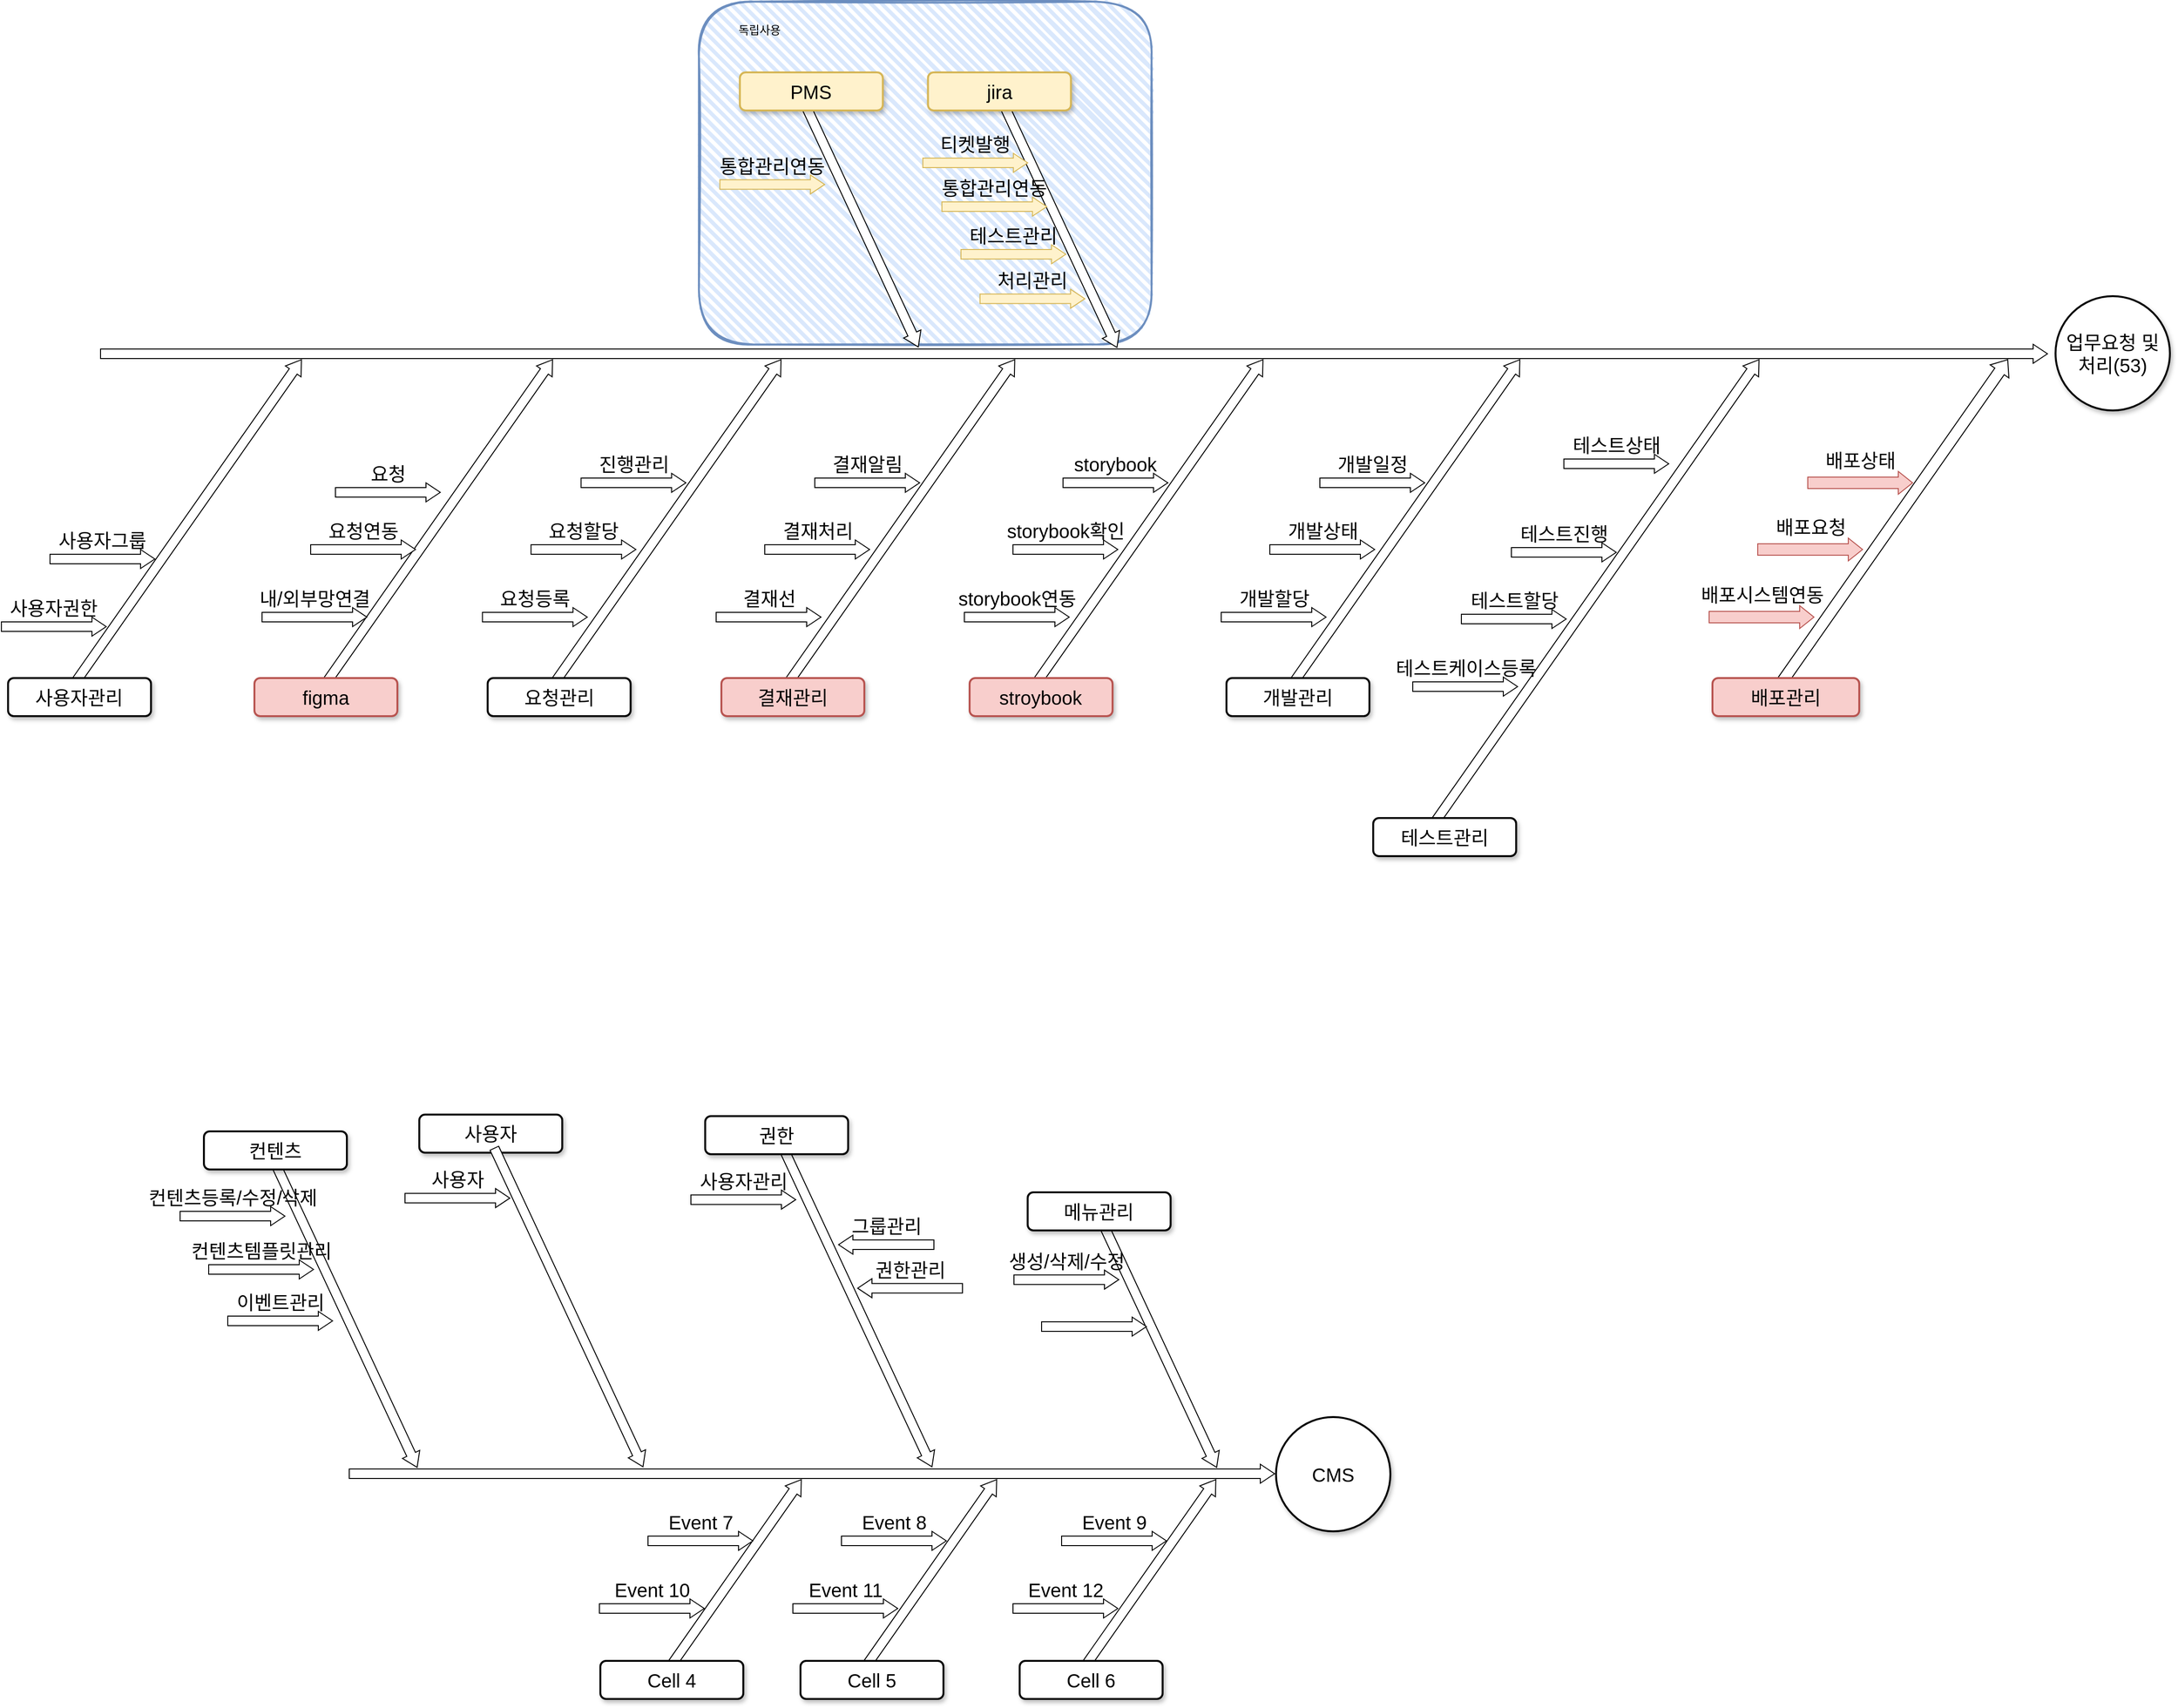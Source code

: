 <mxfile version="24.8.4">
  <diagram name="Page-1" id="b7a7eaba-c6c5-6fbe-34ae-1d3a4219ac39">
    <mxGraphModel grid="1" page="1" gridSize="10" guides="1" tooltips="1" connect="1" arrows="1" fold="1" pageScale="1.5" pageWidth="1169" pageHeight="826" background="none" math="0" shadow="0">
      <root>
        <mxCell id="0" style=";html=1;" />
        <mxCell id="1" style=";html=1;" parent="0" />
        <mxCell id="bycz5JZ2-KHklnBVXClv-1" value="&lt;blockquote style=&quot;margin: 0px 0px 300px 40px; border: none; padding: 0px;&quot;&gt;독립사용&lt;/blockquote&gt;" style="rounded=1;whiteSpace=wrap;html=1;strokeWidth=2;fillWeight=4;hachureGap=8;hachureAngle=45;fillColor=#dae8fc;sketch=1;arcSize=16;strokeColor=#6c8ebf;align=left;" vertex="1" parent="1">
          <mxGeometry x="826.39" y="249.69" width="475" height="360" as="geometry" />
        </mxCell>
        <mxCell id="279d4c6e8b4f5ae2-2" value="" style="html=1;shadow=0;dashed=0;align=center;verticalAlign=middle;shape=mxgraph.arrows2.arrow;dy=0.5;dx=15;direction=north;notch=0;rounded=0;strokeWidth=1;fontSize=20;rotation=35;" vertex="1" parent="1">
          <mxGeometry x="543.53" y="588.09" width="20" height="416" as="geometry" />
        </mxCell>
        <mxCell id="279d4c6e8b4f5ae2-3" value="" style="html=1;shadow=0;dashed=0;align=center;verticalAlign=middle;shape=mxgraph.arrows2.arrow;dy=0.5;dx=15;direction=north;notch=0;rounded=0;strokeWidth=1;fontSize=20;rotation=35;" vertex="1" parent="1">
          <mxGeometry x="783.27" y="588.09" width="20" height="416" as="geometry" />
        </mxCell>
        <mxCell id="279d4c6e8b4f5ae2-4" value="" style="html=1;shadow=0;dashed=0;align=center;verticalAlign=middle;shape=mxgraph.arrows2.arrow;dy=0.5;dx=15;direction=north;notch=0;rounded=0;strokeWidth=1;fontSize=20;rotation=35;" vertex="1" parent="1">
          <mxGeometry x="280" y="588.09" width="20" height="416" as="geometry" />
        </mxCell>
        <mxCell id="279d4c6e8b4f5ae2-5" value="" style="html=1;shadow=0;dashed=0;align=center;verticalAlign=middle;shape=mxgraph.arrows2.arrow;dy=0.5;dx=15;direction=north;notch=0;rounded=0;strokeWidth=1;fontSize=20;rotation=90;" vertex="1" parent="1">
          <mxGeometry x="1210" y="-402" width="20" height="2043" as="geometry" />
        </mxCell>
        <mxCell id="279d4c6e8b4f5ae2-7" value="" style="html=1;shadow=0;dashed=0;align=center;verticalAlign=middle;shape=mxgraph.arrows2.arrow;dy=0.5;dx=15;direction=north;notch=0;rounded=0;strokeWidth=1;fontSize=20;rotation=155;" vertex="1" parent="1">
          <mxGeometry x="986.39" y="340.69" width="20" height="285" as="geometry" />
        </mxCell>
        <mxCell id="279d4c6e8b4f5ae2-8" value="" style="html=1;shadow=0;dashed=0;align=center;verticalAlign=middle;shape=mxgraph.arrows2.arrow;dy=0.5;dx=15;direction=north;notch=0;rounded=0;strokeWidth=1;fontSize=20;rotation=155;" vertex="1" parent="1">
          <mxGeometry x="1196.78" y="349.69" width="20" height="276" as="geometry" />
        </mxCell>
        <mxCell id="279d4c6e8b4f5ae2-10" value="PMS" style="rounded=1;whiteSpace=wrap;html=1;shadow=1;strokeWidth=2;fontSize=20;fillColor=#fff2cc;strokeColor=#d6b656;" vertex="1" parent="1">
          <mxGeometry x="869.39" y="324" width="150" height="40" as="geometry" />
        </mxCell>
        <mxCell id="279d4c6e8b4f5ae2-11" value="jira" style="rounded=1;whiteSpace=wrap;html=1;shadow=1;strokeWidth=2;fontSize=20;fillColor=#fff2cc;strokeColor=#d6b656;" vertex="1" parent="1">
          <mxGeometry x="1066.78" y="324" width="150" height="40" as="geometry" />
        </mxCell>
        <mxCell id="279d4c6e8b4f5ae2-12" value="figma" style="rounded=1;whiteSpace=wrap;html=1;shadow=1;strokeWidth=2;fontSize=20;fillColor=#f8cecc;strokeColor=#b85450;" vertex="1" parent="1">
          <mxGeometry x="360" y="960" width="150" height="40" as="geometry" />
        </mxCell>
        <mxCell id="279d4c6e8b4f5ae2-13" value="요청관리" style="rounded=1;whiteSpace=wrap;html=1;shadow=1;strokeWidth=2;fontSize=20;" vertex="1" parent="1">
          <mxGeometry x="604.74" y="960.0" width="150" height="40" as="geometry" />
        </mxCell>
        <mxCell id="279d4c6e8b4f5ae2-14" value="사용자관리" style="rounded=1;whiteSpace=wrap;html=1;shadow=1;strokeWidth=2;fontSize=20;" vertex="1" parent="1">
          <mxGeometry x="101.47" y="960" width="150" height="40" as="geometry" />
        </mxCell>
        <mxCell id="279d4c6e8b4f5ae2-15" value="업무요청 및 처리(53)" style="ellipse;whiteSpace=wrap;html=1;rounded=1;shadow=1;strokeWidth=2;fontSize=20;" vertex="1" parent="1">
          <mxGeometry x="2250" y="559" width="120" height="120" as="geometry" />
        </mxCell>
        <mxCell id="279d4c6e8b4f5ae2-18" value="티켓발행" style="html=1;shadow=0;dashed=0;align=center;verticalAlign=middle;shape=mxgraph.arrows2.arrow;dy=0.5;dx=15;direction=north;notch=0;rounded=0;strokeWidth=1;fontSize=20;rotation=90;horizontal=0;labelPosition=left;verticalLabelPosition=middle;fillColor=#fff2cc;strokeColor=#d6b656;" vertex="1" parent="1">
          <mxGeometry x="1106.39" y="364" width="20" height="110" as="geometry" />
        </mxCell>
        <mxCell id="279d4c6e8b4f5ae2-19" value="내/외부망연결" style="html=1;shadow=0;dashed=0;align=center;verticalAlign=middle;shape=mxgraph.arrows2.arrow;dy=0.5;dx=15;direction=north;notch=0;rounded=0;strokeWidth=1;fontSize=20;rotation=90;horizontal=0;labelPosition=left;verticalLabelPosition=middle;" vertex="1" parent="1">
          <mxGeometry x="412.99" y="841" width="20" height="110" as="geometry" />
        </mxCell>
        <mxCell id="279d4c6e8b4f5ae2-20" value="요청등록" style="html=1;shadow=0;dashed=0;align=center;verticalAlign=middle;shape=mxgraph.arrows2.arrow;dy=0.5;dx=15;direction=north;notch=0;rounded=0;strokeWidth=1;fontSize=20;rotation=90;horizontal=0;labelPosition=left;verticalLabelPosition=middle;" vertex="1" parent="1">
          <mxGeometry x="644.24" y="841" width="20" height="110" as="geometry" />
        </mxCell>
        <mxCell id="279d4c6e8b4f5ae2-21" value="사용자권한" style="html=1;shadow=0;dashed=0;align=center;verticalAlign=middle;shape=mxgraph.arrows2.arrow;dy=0.5;dx=15;direction=north;notch=0;rounded=0;strokeWidth=1;fontSize=20;rotation=90;horizontal=0;labelPosition=left;verticalLabelPosition=middle;" vertex="1" parent="1">
          <mxGeometry x="139.47" y="851" width="20" height="110" as="geometry" />
        </mxCell>
        <mxCell id="279d4c6e8b4f5ae2-24" value="통합관리연동" style="html=1;shadow=0;dashed=0;align=center;verticalAlign=middle;shape=mxgraph.arrows2.arrow;dy=0.5;dx=15;direction=north;notch=0;rounded=0;strokeWidth=1;fontSize=20;rotation=90;horizontal=0;labelPosition=left;verticalLabelPosition=middle;fillColor=#fff2cc;strokeColor=#d6b656;" vertex="1" parent="1">
          <mxGeometry x="1126.39" y="410" width="20" height="110" as="geometry" />
        </mxCell>
        <mxCell id="279d4c6e8b4f5ae2-25" value="요청연동" style="html=1;shadow=0;dashed=0;align=center;verticalAlign=middle;shape=mxgraph.arrows2.arrow;dy=0.5;dx=15;direction=north;notch=0;rounded=0;strokeWidth=1;fontSize=20;rotation=90;horizontal=0;labelPosition=left;verticalLabelPosition=middle;" vertex="1" parent="1">
          <mxGeometry x="463.99" y="770" width="20" height="110" as="geometry" />
        </mxCell>
        <mxCell id="279d4c6e8b4f5ae2-26" value="요청할당" style="html=1;shadow=0;dashed=0;align=center;verticalAlign=middle;shape=mxgraph.arrows2.arrow;dy=0.5;dx=15;direction=north;notch=0;rounded=0;strokeWidth=1;fontSize=20;rotation=90;horizontal=0;labelPosition=left;verticalLabelPosition=middle;" vertex="1" parent="1">
          <mxGeometry x="695.24" y="770" width="20" height="110" as="geometry" />
        </mxCell>
        <mxCell id="279d4c6e8b4f5ae2-27" value="사용자그룹" style="html=1;shadow=0;dashed=0;align=center;verticalAlign=middle;shape=mxgraph.arrows2.arrow;dy=0.5;dx=15;direction=north;notch=0;rounded=0;strokeWidth=1;fontSize=20;rotation=90;horizontal=0;labelPosition=left;verticalLabelPosition=middle;" vertex="1" parent="1">
          <mxGeometry x="190.47" y="780" width="20" height="110" as="geometry" />
        </mxCell>
        <mxCell id="fYXLhjFtKZf1aj1sntar-11" value="" style="html=1;shadow=0;dashed=0;align=center;verticalAlign=middle;shape=mxgraph.arrows2.arrow;dy=0.5;dx=15;direction=north;notch=0;rounded=0;strokeWidth=1;fontSize=20;rotation=35;" vertex="1" parent="1">
          <mxGeometry x="855" y="1780" width="20" height="240" as="geometry" />
        </mxCell>
        <mxCell id="fYXLhjFtKZf1aj1sntar-12" value="" style="html=1;shadow=0;dashed=0;align=center;verticalAlign=middle;shape=mxgraph.arrows2.arrow;dy=0.5;dx=15;direction=north;notch=0;rounded=0;strokeWidth=1;fontSize=20;rotation=35;" vertex="1" parent="1">
          <mxGeometry x="1060" y="1780" width="20" height="240" as="geometry" />
        </mxCell>
        <mxCell id="fYXLhjFtKZf1aj1sntar-13" value="" style="html=1;shadow=0;dashed=0;align=center;verticalAlign=middle;shape=mxgraph.arrows2.arrow;dy=0.5;dx=15;direction=north;notch=0;rounded=0;strokeWidth=1;fontSize=20;rotation=35;" vertex="1" parent="1">
          <mxGeometry x="1290" y="1780" width="20" height="240" as="geometry" />
        </mxCell>
        <mxCell id="fYXLhjFtKZf1aj1sntar-14" value="" style="html=1;shadow=0;dashed=0;align=center;verticalAlign=middle;shape=mxgraph.arrows2.arrow;dy=0.5;dx=15;direction=north;notch=0;rounded=0;strokeWidth=1;fontSize=20;rotation=90;" vertex="1" parent="1">
          <mxGeometry x="935" y="1310" width="20" height="971" as="geometry" />
        </mxCell>
        <mxCell id="fYXLhjFtKZf1aj1sntar-15" value="" style="html=1;shadow=0;dashed=0;align=center;verticalAlign=middle;shape=mxgraph.arrows2.arrow;dy=0.5;dx=15;direction=north;notch=0;rounded=0;strokeWidth=1;fontSize=20;rotation=155;" vertex="1" parent="1">
          <mxGeometry x="445.49" y="1449.43" width="20" height="356" as="geometry" />
        </mxCell>
        <mxCell id="fYXLhjFtKZf1aj1sntar-16" value="" style="html=1;shadow=0;dashed=0;align=center;verticalAlign=middle;shape=mxgraph.arrows2.arrow;dy=0.5;dx=15;direction=north;notch=0;rounded=0;strokeWidth=1;fontSize=20;rotation=155;" vertex="1" parent="1">
          <mxGeometry x="983" y="1436.43" width="20" height="369" as="geometry" />
        </mxCell>
        <mxCell id="fYXLhjFtKZf1aj1sntar-17" value="" style="html=1;shadow=0;dashed=0;align=center;verticalAlign=middle;shape=mxgraph.arrows2.arrow;dy=0.5;dx=15;direction=north;notch=0;rounded=0;strokeWidth=1;fontSize=20;rotation=155;" vertex="1" parent="1">
          <mxGeometry x="1301.39" y="1525.69" width="20" height="276" as="geometry" />
        </mxCell>
        <mxCell id="fYXLhjFtKZf1aj1sntar-18" value="컨텐츠" style="rounded=1;whiteSpace=wrap;html=1;shadow=1;strokeWidth=2;fontSize=20;" vertex="1" parent="1">
          <mxGeometry x="307" y="1436" width="150" height="40" as="geometry" />
        </mxCell>
        <mxCell id="fYXLhjFtKZf1aj1sntar-19" value="권한" style="rounded=1;whiteSpace=wrap;html=1;shadow=1;strokeWidth=2;fontSize=20;" vertex="1" parent="1">
          <mxGeometry x="833" y="1420" width="150" height="40" as="geometry" />
        </mxCell>
        <mxCell id="fYXLhjFtKZf1aj1sntar-20" value="메뉴관리" style="rounded=1;whiteSpace=wrap;html=1;shadow=1;strokeWidth=2;fontSize=20;" vertex="1" parent="1">
          <mxGeometry x="1171.39" y="1500" width="150" height="40" as="geometry" />
        </mxCell>
        <mxCell id="fYXLhjFtKZf1aj1sntar-21" value="Cell 4" style="rounded=1;whiteSpace=wrap;html=1;shadow=1;strokeWidth=2;fontSize=20;" vertex="1" parent="1">
          <mxGeometry x="723" y="1992" width="150" height="40" as="geometry" />
        </mxCell>
        <mxCell id="fYXLhjFtKZf1aj1sntar-22" value="Cell 5" style="rounded=1;whiteSpace=wrap;html=1;shadow=1;strokeWidth=2;fontSize=20;" vertex="1" parent="1">
          <mxGeometry x="933" y="1992" width="150" height="40" as="geometry" />
        </mxCell>
        <mxCell id="fYXLhjFtKZf1aj1sntar-23" value="Cell 6" style="rounded=1;whiteSpace=wrap;html=1;shadow=1;strokeWidth=2;fontSize=20;" vertex="1" parent="1">
          <mxGeometry x="1163" y="1992" width="150" height="40" as="geometry" />
        </mxCell>
        <mxCell id="fYXLhjFtKZf1aj1sntar-24" value="CMS" style="ellipse;whiteSpace=wrap;html=1;rounded=1;shadow=1;strokeWidth=2;fontSize=20;" vertex="1" parent="1">
          <mxGeometry x="1432" y="1736" width="120" height="120" as="geometry" />
        </mxCell>
        <mxCell id="fYXLhjFtKZf1aj1sntar-25" value="컨텐츠등록/수정/삭제" style="html=1;shadow=0;dashed=0;align=center;verticalAlign=middle;shape=mxgraph.arrows2.arrow;dy=0.5;dx=15;direction=north;notch=0;rounded=0;strokeWidth=1;fontSize=20;rotation=90;horizontal=0;labelPosition=left;verticalLabelPosition=middle;" vertex="1" parent="1">
          <mxGeometry x="327" y="1470" width="20" height="110" as="geometry" />
        </mxCell>
        <mxCell id="fYXLhjFtKZf1aj1sntar-26" value="생성/삭제/수정" style="html=1;shadow=0;dashed=0;align=center;verticalAlign=middle;shape=mxgraph.arrows2.arrow;dy=0.5;dx=15;direction=north;notch=0;rounded=0;strokeWidth=1;fontSize=20;rotation=90;horizontal=0;labelPosition=left;verticalLabelPosition=middle;" vertex="1" parent="1">
          <mxGeometry x="1202" y="1536.69" width="20" height="110" as="geometry" />
        </mxCell>
        <mxCell id="fYXLhjFtKZf1aj1sntar-27" value="Event 10" style="html=1;shadow=0;dashed=0;align=center;verticalAlign=middle;shape=mxgraph.arrows2.arrow;dy=0.5;dx=15;direction=north;notch=0;rounded=0;strokeWidth=1;fontSize=20;rotation=90;horizontal=0;labelPosition=left;verticalLabelPosition=middle;" vertex="1" parent="1">
          <mxGeometry x="767" y="1882" width="20" height="110" as="geometry" />
        </mxCell>
        <mxCell id="fYXLhjFtKZf1aj1sntar-28" value="Event 11" style="html=1;shadow=0;dashed=0;align=center;verticalAlign=middle;shape=mxgraph.arrows2.arrow;dy=0.5;dx=15;direction=north;notch=0;rounded=0;strokeWidth=1;fontSize=20;rotation=90;horizontal=0;labelPosition=left;verticalLabelPosition=middle;" vertex="1" parent="1">
          <mxGeometry x="970" y="1882" width="20" height="110" as="geometry" />
        </mxCell>
        <mxCell id="fYXLhjFtKZf1aj1sntar-29" value="Event 12" style="html=1;shadow=0;dashed=0;align=center;verticalAlign=middle;shape=mxgraph.arrows2.arrow;dy=0.5;dx=15;direction=north;notch=0;rounded=0;strokeWidth=1;fontSize=20;rotation=90;horizontal=0;labelPosition=left;verticalLabelPosition=middle;" vertex="1" parent="1">
          <mxGeometry x="1201" y="1882" width="20" height="110" as="geometry" />
        </mxCell>
        <mxCell id="fYXLhjFtKZf1aj1sntar-30" value="컨텐츠템플릿관리" style="html=1;shadow=0;dashed=0;align=center;verticalAlign=middle;shape=mxgraph.arrows2.arrow;dy=0.5;dx=15;direction=north;notch=0;rounded=0;strokeWidth=1;fontSize=20;rotation=90;horizontal=0;labelPosition=left;verticalLabelPosition=middle;" vertex="1" parent="1">
          <mxGeometry x="357" y="1526" width="20" height="110" as="geometry" />
        </mxCell>
        <mxCell id="fYXLhjFtKZf1aj1sntar-31" value="사용자관리" style="html=1;shadow=0;dashed=0;align=center;verticalAlign=middle;shape=mxgraph.arrows2.arrow;dy=0.5;dx=15;direction=north;notch=0;rounded=0;strokeWidth=1;fontSize=20;rotation=90;horizontal=0;labelPosition=left;verticalLabelPosition=middle;" vertex="1" parent="1">
          <mxGeometry x="863" y="1452.69" width="20" height="110" as="geometry" />
        </mxCell>
        <mxCell id="fYXLhjFtKZf1aj1sntar-32" value="" style="html=1;shadow=0;dashed=0;align=center;verticalAlign=middle;shape=mxgraph.arrows2.arrow;dy=0.5;dx=15;direction=north;notch=0;rounded=0;strokeWidth=1;fontSize=20;rotation=90;horizontal=0;labelPosition=left;verticalLabelPosition=middle;" vertex="1" parent="1">
          <mxGeometry x="1231" y="1586" width="20" height="110" as="geometry" />
        </mxCell>
        <mxCell id="fYXLhjFtKZf1aj1sntar-33" value="Event 7" style="html=1;shadow=0;dashed=0;align=center;verticalAlign=middle;shape=mxgraph.arrows2.arrow;dy=0.5;dx=15;direction=north;notch=0;rounded=0;strokeWidth=1;fontSize=20;rotation=90;horizontal=0;labelPosition=left;verticalLabelPosition=middle;" vertex="1" parent="1">
          <mxGeometry x="818" y="1811" width="20" height="110" as="geometry" />
        </mxCell>
        <mxCell id="fYXLhjFtKZf1aj1sntar-34" value="Event 8" style="html=1;shadow=0;dashed=0;align=center;verticalAlign=middle;shape=mxgraph.arrows2.arrow;dy=0.5;dx=15;direction=north;notch=0;rounded=0;strokeWidth=1;fontSize=20;rotation=90;horizontal=0;labelPosition=left;verticalLabelPosition=middle;" vertex="1" parent="1">
          <mxGeometry x="1021" y="1811" width="20" height="110" as="geometry" />
        </mxCell>
        <mxCell id="fYXLhjFtKZf1aj1sntar-35" value="Event 9" style="html=1;shadow=0;dashed=0;align=center;verticalAlign=middle;shape=mxgraph.arrows2.arrow;dy=0.5;dx=15;direction=north;notch=0;rounded=0;strokeWidth=1;fontSize=20;rotation=90;horizontal=0;labelPosition=left;verticalLabelPosition=middle;" vertex="1" parent="1">
          <mxGeometry x="1252" y="1811" width="20" height="110" as="geometry" />
        </mxCell>
        <mxCell id="fYXLhjFtKZf1aj1sntar-40" value="이벤트관리" style="html=1;shadow=0;dashed=0;align=center;verticalAlign=middle;shape=mxgraph.arrows2.arrow;dy=0.5;dx=15;direction=north;notch=0;rounded=0;strokeWidth=1;fontSize=20;rotation=90;horizontal=0;labelPosition=left;verticalLabelPosition=middle;" vertex="1" parent="1">
          <mxGeometry x="377" y="1580" width="20" height="110" as="geometry" />
        </mxCell>
        <mxCell id="fYXLhjFtKZf1aj1sntar-41" value="그룹관리" style="html=1;shadow=0;dashed=0;align=center;verticalAlign=middle;shape=mxgraph.arrows2.arrow;dy=0.5;dx=15;direction=south;notch=0;rounded=0;strokeWidth=1;fontSize=20;rotation=90;horizontal=0;labelPosition=left;verticalLabelPosition=middle;" vertex="1" parent="1">
          <mxGeometry x="1013" y="1505" width="20" height="100" as="geometry" />
        </mxCell>
        <mxCell id="fYXLhjFtKZf1aj1sntar-44" value="권한관리" style="html=1;shadow=0;dashed=0;align=center;verticalAlign=middle;shape=mxgraph.arrows2.arrow;dy=0.5;dx=15;direction=south;notch=0;rounded=0;strokeWidth=1;fontSize=20;rotation=90;horizontal=0;labelPosition=left;verticalLabelPosition=middle;" vertex="1" parent="1">
          <mxGeometry x="1038" y="1545.69" width="20" height="110" as="geometry" />
        </mxCell>
        <mxCell id="bycz5JZ2-KHklnBVXClv-12" value="사용자" style="rounded=1;whiteSpace=wrap;html=1;shadow=1;strokeWidth=2;fontSize=20;" vertex="1" parent="1">
          <mxGeometry x="533" y="1418.39" width="150" height="40" as="geometry" />
        </mxCell>
        <mxCell id="bycz5JZ2-KHklnBVXClv-13" value="사용자" style="html=1;shadow=0;dashed=0;align=center;verticalAlign=middle;shape=mxgraph.arrows2.arrow;dy=0.5;dx=15;direction=north;notch=0;rounded=0;strokeWidth=1;fontSize=20;rotation=90;horizontal=0;labelPosition=left;verticalLabelPosition=middle;" vertex="1" parent="1">
          <mxGeometry x="563" y="1451.08" width="20" height="110" as="geometry" />
        </mxCell>
        <mxCell id="bycz5JZ2-KHklnBVXClv-16" value="" style="html=1;shadow=0;dashed=0;align=center;verticalAlign=middle;shape=mxgraph.arrows2.arrow;dy=0.5;dx=15;direction=north;notch=0;rounded=0;strokeWidth=1;fontSize=20;rotation=155;" vertex="1" parent="1">
          <mxGeometry x="679.74" y="1436.43" width="20" height="369" as="geometry" />
        </mxCell>
        <mxCell id="aADr_NMS2a7aFH2dNWuB-1" value="통합관리연동" style="html=1;shadow=0;dashed=0;align=center;verticalAlign=middle;shape=mxgraph.arrows2.arrow;dy=0.5;dx=15;direction=north;notch=0;rounded=0;strokeWidth=1;fontSize=20;rotation=90;horizontal=0;labelPosition=left;verticalLabelPosition=middle;fillColor=#fff2cc;strokeColor=#d6b656;" vertex="1" parent="1">
          <mxGeometry x="893.39" y="386.69" width="20" height="110" as="geometry" />
        </mxCell>
        <mxCell id="aADr_NMS2a7aFH2dNWuB-2" value="테스트관리" style="html=1;shadow=0;dashed=0;align=center;verticalAlign=middle;shape=mxgraph.arrows2.arrow;dy=0.5;dx=15;direction=north;notch=0;rounded=0;strokeWidth=1;fontSize=20;rotation=90;horizontal=0;labelPosition=left;verticalLabelPosition=middle;fillColor=#fff2cc;strokeColor=#d6b656;" vertex="1" parent="1">
          <mxGeometry x="1146.39" y="460" width="20" height="110" as="geometry" />
        </mxCell>
        <mxCell id="aADr_NMS2a7aFH2dNWuB-3" value="처리관리" style="html=1;shadow=0;dashed=0;align=center;verticalAlign=middle;shape=mxgraph.arrows2.arrow;dy=0.5;dx=15;direction=north;notch=0;rounded=0;strokeWidth=1;fontSize=20;rotation=90;horizontal=0;labelPosition=left;verticalLabelPosition=middle;fillColor=#fff2cc;strokeColor=#d6b656;" vertex="1" parent="1">
          <mxGeometry x="1166.39" y="506.69" width="20" height="110" as="geometry" />
        </mxCell>
        <mxCell id="aADr_NMS2a7aFH2dNWuB-5" value="진행관리" style="html=1;shadow=0;dashed=0;align=center;verticalAlign=middle;shape=mxgraph.arrows2.arrow;dy=0.5;dx=15;direction=north;notch=0;rounded=0;strokeWidth=1;fontSize=20;rotation=90;horizontal=0;labelPosition=left;verticalLabelPosition=middle;" vertex="1" parent="1">
          <mxGeometry x="747.74" y="700" width="20" height="110" as="geometry" />
        </mxCell>
        <mxCell id="aADr_NMS2a7aFH2dNWuB-10" value="요청" style="html=1;shadow=0;dashed=0;align=center;verticalAlign=middle;shape=mxgraph.arrows2.arrow;dy=0.5;dx=15;direction=north;notch=0;rounded=0;strokeWidth=1;fontSize=20;rotation=90;horizontal=0;labelPosition=left;verticalLabelPosition=middle;" vertex="1" parent="1">
          <mxGeometry x="490" y="710" width="20" height="110" as="geometry" />
        </mxCell>
        <mxCell id="aADr_NMS2a7aFH2dNWuB-13" value="" style="html=1;shadow=0;dashed=0;align=center;verticalAlign=middle;shape=mxgraph.arrows2.arrow;dy=0.5;dx=15;direction=north;notch=0;rounded=0;strokeWidth=1;fontSize=20;rotation=35;" vertex="1" parent="1">
          <mxGeometry x="2068.53" y="588.09" width="24" height="416" as="geometry" />
        </mxCell>
        <mxCell id="aADr_NMS2a7aFH2dNWuB-14" value="배포관리" style="rounded=1;whiteSpace=wrap;html=1;shadow=1;strokeWidth=2;fontSize=20;fillColor=#f8cecc;strokeColor=#b85450;" vertex="1" parent="1">
          <mxGeometry x="1890" y="960.0" width="154" height="40" as="geometry" />
        </mxCell>
        <mxCell id="aADr_NMS2a7aFH2dNWuB-15" value="배포시스템연동" style="html=1;shadow=0;dashed=0;align=center;verticalAlign=middle;shape=mxgraph.arrows2.arrow;dy=0.5;dx=15;direction=north;notch=0;rounded=0;strokeWidth=1;fontSize=20;rotation=90;horizontal=0;labelPosition=left;verticalLabelPosition=middle;fillColor=#f8cecc;strokeColor=#b85450;" vertex="1" parent="1">
          <mxGeometry x="1929.5" y="841" width="24" height="110" as="geometry" />
        </mxCell>
        <mxCell id="aADr_NMS2a7aFH2dNWuB-16" value="배포요청" style="html=1;shadow=0;dashed=0;align=center;verticalAlign=middle;shape=mxgraph.arrows2.arrow;dy=0.5;dx=15;direction=north;notch=0;rounded=0;strokeWidth=1;fontSize=20;rotation=90;horizontal=0;labelPosition=left;verticalLabelPosition=middle;fillColor=#f8cecc;strokeColor=#b85450;" vertex="1" parent="1">
          <mxGeometry x="1980.5" y="770" width="24" height="110" as="geometry" />
        </mxCell>
        <mxCell id="aADr_NMS2a7aFH2dNWuB-17" value="배포상태" style="html=1;shadow=0;dashed=0;align=center;verticalAlign=middle;shape=mxgraph.arrows2.arrow;dy=0.5;dx=15;direction=north;notch=0;rounded=0;strokeWidth=1;fontSize=20;rotation=90;horizontal=0;labelPosition=left;verticalLabelPosition=middle;fillColor=#f8cecc;strokeColor=#b85450;" vertex="1" parent="1">
          <mxGeometry x="2033.0" y="700" width="24" height="110" as="geometry" />
        </mxCell>
        <mxCell id="aADr_NMS2a7aFH2dNWuB-18" value="" style="html=1;shadow=0;dashed=0;align=center;verticalAlign=middle;shape=mxgraph.arrows2.arrow;dy=0.5;dx=15;direction=north;notch=0;rounded=0;strokeWidth=1;fontSize=20;rotation=35;" vertex="1" parent="1">
          <mxGeometry x="1028.53" y="588.09" width="20" height="416" as="geometry" />
        </mxCell>
        <mxCell id="aADr_NMS2a7aFH2dNWuB-19" value="결재관리" style="rounded=1;whiteSpace=wrap;html=1;shadow=1;strokeWidth=2;fontSize=20;fillColor=#f8cecc;strokeColor=#b85450;" vertex="1" parent="1">
          <mxGeometry x="850" y="960.0" width="150" height="40" as="geometry" />
        </mxCell>
        <mxCell id="aADr_NMS2a7aFH2dNWuB-20" value="결재선" style="html=1;shadow=0;dashed=0;align=center;verticalAlign=middle;shape=mxgraph.arrows2.arrow;dy=0.5;dx=15;direction=north;notch=0;rounded=0;strokeWidth=1;fontSize=20;rotation=90;horizontal=0;labelPosition=left;verticalLabelPosition=middle;" vertex="1" parent="1">
          <mxGeometry x="889.5" y="841" width="20" height="110" as="geometry" />
        </mxCell>
        <mxCell id="aADr_NMS2a7aFH2dNWuB-21" value="결재처리" style="html=1;shadow=0;dashed=0;align=center;verticalAlign=middle;shape=mxgraph.arrows2.arrow;dy=0.5;dx=15;direction=north;notch=0;rounded=0;strokeWidth=1;fontSize=20;rotation=90;horizontal=0;labelPosition=left;verticalLabelPosition=middle;" vertex="1" parent="1">
          <mxGeometry x="940.5" y="770" width="20" height="110" as="geometry" />
        </mxCell>
        <mxCell id="aADr_NMS2a7aFH2dNWuB-22" value="결재알림" style="html=1;shadow=0;dashed=0;align=center;verticalAlign=middle;shape=mxgraph.arrows2.arrow;dy=0.5;dx=15;direction=north;notch=0;rounded=0;strokeWidth=1;fontSize=20;rotation=90;horizontal=0;labelPosition=left;verticalLabelPosition=middle;" vertex="1" parent="1">
          <mxGeometry x="993.0" y="700" width="20" height="110" as="geometry" />
        </mxCell>
        <mxCell id="aADr_NMS2a7aFH2dNWuB-24" value="" style="html=1;shadow=0;dashed=0;align=center;verticalAlign=middle;shape=mxgraph.arrows2.arrow;dy=0.5;dx=15;direction=north;notch=0;rounded=0;strokeWidth=1;fontSize=20;rotation=35;" vertex="1" parent="1">
          <mxGeometry x="1289" y="588.09" width="20" height="416" as="geometry" />
        </mxCell>
        <mxCell id="aADr_NMS2a7aFH2dNWuB-25" value="stroybook" style="rounded=1;whiteSpace=wrap;html=1;shadow=1;strokeWidth=2;fontSize=20;fillColor=#f8cecc;strokeColor=#b85450;" vertex="1" parent="1">
          <mxGeometry x="1110.47" y="960.0" width="150" height="40" as="geometry" />
        </mxCell>
        <mxCell id="aADr_NMS2a7aFH2dNWuB-26" value="storybook연동" style="html=1;shadow=0;dashed=0;align=center;verticalAlign=middle;shape=mxgraph.arrows2.arrow;dy=0.5;dx=15;direction=north;notch=0;rounded=0;strokeWidth=1;fontSize=20;rotation=90;horizontal=0;labelPosition=left;verticalLabelPosition=middle;" vertex="1" parent="1">
          <mxGeometry x="1149.97" y="841" width="20" height="110" as="geometry" />
        </mxCell>
        <mxCell id="aADr_NMS2a7aFH2dNWuB-27" value="storybook확인" style="html=1;shadow=0;dashed=0;align=center;verticalAlign=middle;shape=mxgraph.arrows2.arrow;dy=0.5;dx=15;direction=north;notch=0;rounded=0;strokeWidth=1;fontSize=20;rotation=90;horizontal=0;labelPosition=left;verticalLabelPosition=middle;" vertex="1" parent="1">
          <mxGeometry x="1200.97" y="770" width="20" height="110" as="geometry" />
        </mxCell>
        <mxCell id="aADr_NMS2a7aFH2dNWuB-28" value="storybook" style="html=1;shadow=0;dashed=0;align=center;verticalAlign=middle;shape=mxgraph.arrows2.arrow;dy=0.5;dx=15;direction=north;notch=0;rounded=0;strokeWidth=1;fontSize=20;rotation=90;horizontal=0;labelPosition=left;verticalLabelPosition=middle;" vertex="1" parent="1">
          <mxGeometry x="1253.47" y="700" width="20" height="110" as="geometry" />
        </mxCell>
        <mxCell id="aADr_NMS2a7aFH2dNWuB-30" value="" style="html=1;shadow=0;dashed=0;align=center;verticalAlign=middle;shape=mxgraph.arrows2.arrow;dy=0.5;dx=15;direction=north;notch=0;rounded=0;strokeWidth=1;fontSize=20;rotation=35;" vertex="1" parent="1">
          <mxGeometry x="1558.53" y="588.09" width="20" height="416" as="geometry" />
        </mxCell>
        <mxCell id="aADr_NMS2a7aFH2dNWuB-31" value="개발관리" style="rounded=1;whiteSpace=wrap;html=1;shadow=1;strokeWidth=2;fontSize=20;" vertex="1" parent="1">
          <mxGeometry x="1380" y="960.0" width="150" height="40" as="geometry" />
        </mxCell>
        <mxCell id="aADr_NMS2a7aFH2dNWuB-32" value="개발할당" style="html=1;shadow=0;dashed=0;align=center;verticalAlign=middle;shape=mxgraph.arrows2.arrow;dy=0.5;dx=15;direction=north;notch=0;rounded=0;strokeWidth=1;fontSize=20;rotation=90;horizontal=0;labelPosition=left;verticalLabelPosition=middle;" vertex="1" parent="1">
          <mxGeometry x="1419.5" y="841" width="20" height="110" as="geometry" />
        </mxCell>
        <mxCell id="aADr_NMS2a7aFH2dNWuB-33" value="개발상태" style="html=1;shadow=0;dashed=0;align=center;verticalAlign=middle;shape=mxgraph.arrows2.arrow;dy=0.5;dx=15;direction=north;notch=0;rounded=0;strokeWidth=1;fontSize=20;rotation=90;horizontal=0;labelPosition=left;verticalLabelPosition=middle;" vertex="1" parent="1">
          <mxGeometry x="1470.5" y="770" width="20" height="110" as="geometry" />
        </mxCell>
        <mxCell id="aADr_NMS2a7aFH2dNWuB-34" value="개발일정" style="html=1;shadow=0;dashed=0;align=center;verticalAlign=middle;shape=mxgraph.arrows2.arrow;dy=0.5;dx=15;direction=north;notch=0;rounded=0;strokeWidth=1;fontSize=20;rotation=90;horizontal=0;labelPosition=left;verticalLabelPosition=middle;" vertex="1" parent="1">
          <mxGeometry x="1523" y="700" width="20" height="110" as="geometry" />
        </mxCell>
        <mxCell id="aADr_NMS2a7aFH2dNWuB-35" value="" style="html=1;shadow=0;dashed=0;align=center;verticalAlign=middle;shape=mxgraph.arrows2.arrow;dy=0.5;dx=15;direction=north;notch=0;rounded=0;strokeWidth=1;fontSize=20;rotation=35;" vertex="1" parent="1">
          <mxGeometry x="1759.08" y="572.18" width="20" height="591.91" as="geometry" />
        </mxCell>
        <mxCell id="aADr_NMS2a7aFH2dNWuB-37" value="테스트케이스등록" style="html=1;shadow=0;dashed=0;align=center;verticalAlign=middle;shape=mxgraph.arrows2.arrow;dy=0.5;dx=15;direction=north;notch=0;rounded=0;strokeWidth=1;fontSize=20;rotation=90;horizontal=0;labelPosition=left;verticalLabelPosition=middle;" vertex="1" parent="1">
          <mxGeometry x="1620.5" y="914" width="20" height="110" as="geometry" />
        </mxCell>
        <mxCell id="aADr_NMS2a7aFH2dNWuB-38" value="테스트할당" style="html=1;shadow=0;dashed=0;align=center;verticalAlign=middle;shape=mxgraph.arrows2.arrow;dy=0.5;dx=15;direction=north;notch=0;rounded=0;strokeWidth=1;fontSize=20;rotation=90;horizontal=0;labelPosition=left;verticalLabelPosition=middle;" vertex="1" parent="1">
          <mxGeometry x="1671.5" y="843" width="20" height="110" as="geometry" />
        </mxCell>
        <mxCell id="aADr_NMS2a7aFH2dNWuB-39" value="테스트진행" style="html=1;shadow=0;dashed=0;align=center;verticalAlign=middle;shape=mxgraph.arrows2.arrow;dy=0.5;dx=15;direction=north;notch=0;rounded=0;strokeWidth=1;fontSize=20;rotation=90;horizontal=0;labelPosition=left;verticalLabelPosition=middle;" vertex="1" parent="1">
          <mxGeometry x="1724" y="773" width="20" height="110" as="geometry" />
        </mxCell>
        <mxCell id="aADr_NMS2a7aFH2dNWuB-40" value="테스트관리" style="rounded=1;whiteSpace=wrap;html=1;shadow=1;strokeWidth=2;fontSize=20;" vertex="1" parent="1">
          <mxGeometry x="1534" y="1107" width="150" height="40" as="geometry" />
        </mxCell>
        <mxCell id="aADr_NMS2a7aFH2dNWuB-42" value="테스트상태" style="html=1;shadow=0;dashed=0;align=center;verticalAlign=middle;shape=mxgraph.arrows2.arrow;dy=0.5;dx=15;direction=north;notch=0;rounded=0;strokeWidth=1;fontSize=20;rotation=90;horizontal=0;labelPosition=left;verticalLabelPosition=middle;" vertex="1" parent="1">
          <mxGeometry x="1779.08" y="680" width="20" height="110" as="geometry" />
        </mxCell>
      </root>
    </mxGraphModel>
  </diagram>
</mxfile>
